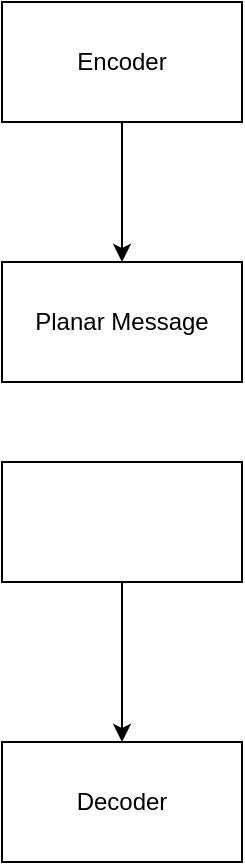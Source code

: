 <mxfile version="26.2.13">
  <diagram name="Page-1" id="L7l0dstNkjbx7Ky0Pc4p">
    <mxGraphModel dx="1260" dy="801" grid="1" gridSize="10" guides="1" tooltips="1" connect="1" arrows="1" fold="1" page="1" pageScale="1" pageWidth="850" pageHeight="1100" math="0" shadow="0">
      <root>
        <mxCell id="0" />
        <mxCell id="1" parent="0" />
        <mxCell id="kMyLr6s2t6i_OizCnfoV-5" style="edgeStyle=orthogonalEdgeStyle;rounded=0;orthogonalLoop=1;jettySize=auto;html=1;entryX=0.5;entryY=0;entryDx=0;entryDy=0;" edge="1" parent="1" source="kMyLr6s2t6i_OizCnfoV-1" target="kMyLr6s2t6i_OizCnfoV-2">
          <mxGeometry relative="1" as="geometry" />
        </mxCell>
        <mxCell id="kMyLr6s2t6i_OizCnfoV-1" value="Encoder" style="rounded=0;whiteSpace=wrap;html=1;" vertex="1" parent="1">
          <mxGeometry x="140" y="240" width="120" height="60" as="geometry" />
        </mxCell>
        <mxCell id="kMyLr6s2t6i_OizCnfoV-2" value="Planar Message" style="rounded=0;whiteSpace=wrap;html=1;" vertex="1" parent="1">
          <mxGeometry x="140" y="370" width="120" height="60" as="geometry" />
        </mxCell>
        <mxCell id="kMyLr6s2t6i_OizCnfoV-7" style="edgeStyle=orthogonalEdgeStyle;rounded=0;orthogonalLoop=1;jettySize=auto;html=1;" edge="1" parent="1" source="kMyLr6s2t6i_OizCnfoV-3" target="kMyLr6s2t6i_OizCnfoV-4">
          <mxGeometry relative="1" as="geometry" />
        </mxCell>
        <mxCell id="kMyLr6s2t6i_OizCnfoV-3" value="" style="rounded=0;whiteSpace=wrap;html=1;" vertex="1" parent="1">
          <mxGeometry x="140" y="470" width="120" height="60" as="geometry" />
        </mxCell>
        <mxCell id="kMyLr6s2t6i_OizCnfoV-4" value="Decoder" style="rounded=0;whiteSpace=wrap;html=1;" vertex="1" parent="1">
          <mxGeometry x="140" y="610" width="120" height="60" as="geometry" />
        </mxCell>
      </root>
    </mxGraphModel>
  </diagram>
</mxfile>
